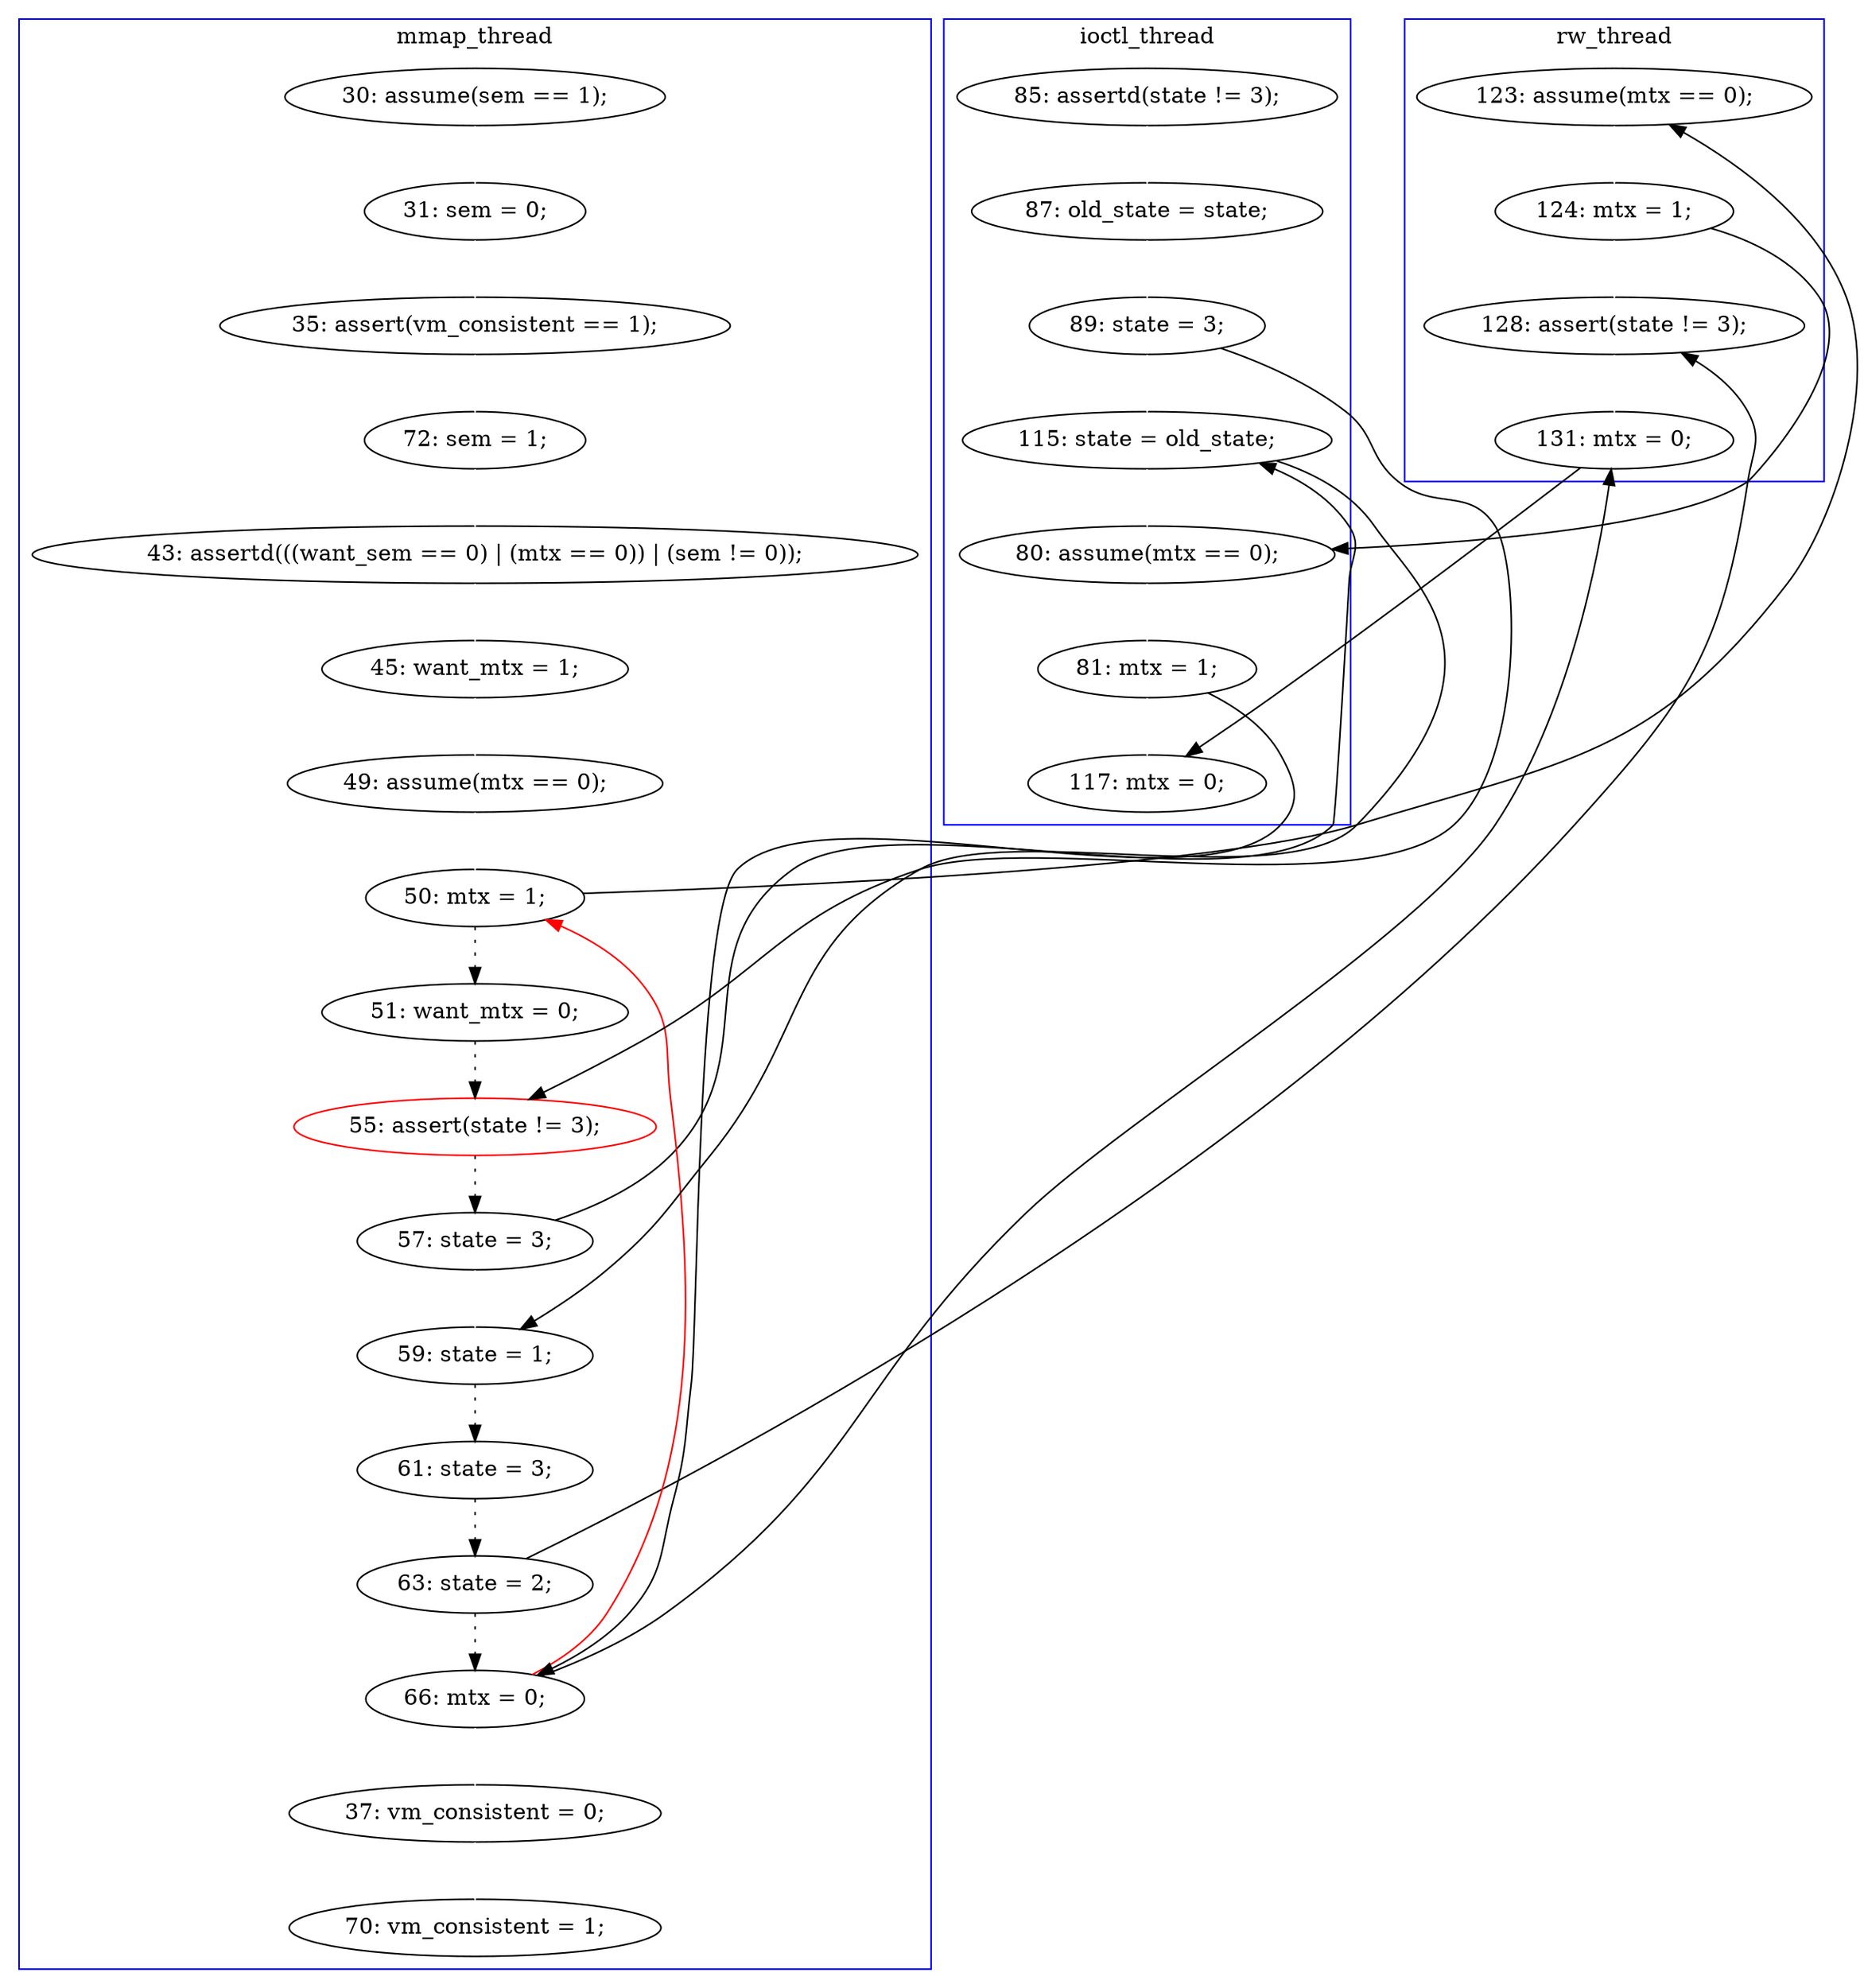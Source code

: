 digraph Counterexample {
	11 -> 12 [color = white, style = solid]
	43 -> 48 [color = black, style = solid, constraint = false]
	25 -> 35 [color = white, style = solid]
	19 -> 20 [color = white, style = solid]
	22 -> 23 [color = black, style = dotted]
	18 -> 19 [color = white, style = solid]
	24 -> 25 [color = black, style = dotted]
	37 -> 40 [color = black, style = solid, constraint = false]
	15 -> 18 [color = white, style = solid]
	38 -> 43 [color = black, style = solid, constraint = false]
	40 -> 43 [color = white, style = solid]
	29 -> 31 [color = black, style = solid, constraint = false]
	38 -> 22 [color = red, style = solid, constraint = false]
	22 -> 28 [color = black, style = solid, constraint = false]
	23 -> 24 [color = black, style = dotted]
	35 -> 36 [color = black, style = dotted]
	31 -> 32 [color = white, style = solid]
	17 -> 30 [color = white, style = solid]
	12 -> 15 [color = white, style = solid]
	38 -> 39 [color = white, style = solid]
	30 -> 31 [color = white, style = solid]
	20 -> 21 [color = white, style = solid]
	32 -> 48 [color = white, style = solid]
	36 -> 37 [color = black, style = dotted]
	16 -> 17 [color = white, style = solid]
	14 -> 16 [color = white, style = solid]
	28 -> 29 [color = white, style = solid]
	21 -> 22 [color = white, style = solid]
	29 -> 40 [color = white, style = solid]
	39 -> 41 [color = white, style = solid]
	25 -> 30 [color = black, style = solid, constraint = false]
	32 -> 38 [color = black, style = solid, constraint = false]
	17 -> 24 [color = black, style = solid, constraint = false]
	30 -> 35 [color = black, style = solid, constraint = false]
	37 -> 38 [color = black, style = dotted]
	subgraph cluster2 {
		label = ioctl_thread
		color = blue
		16  [label = "87: old_state = state;"]
		14  [label = "85: assertd(state != 3);"]
		17  [label = "89: state = 3;"]
		32  [label = "81: mtx = 1;"]
		30  [label = "115: state = old_state;"]
		31  [label = "80: assume(mtx == 0);"]
		48  [label = "117: mtx = 0;"]
	}
	subgraph cluster1 {
		label = mmap_thread
		color = blue
		38  [label = "66: mtx = 0;"]
		11  [label = "30: assume(sem == 1);"]
		20  [label = "45: want_mtx = 1;"]
		24  [label = "55: assert(state != 3);", color = red]
		39  [label = "37: vm_consistent = 0;"]
		21  [label = "49: assume(mtx == 0);"]
		36  [label = "61: state = 3;"]
		23  [label = "51: want_mtx = 0;"]
		15  [label = "35: assert(vm_consistent == 1);"]
		41  [label = "70: vm_consistent = 1;"]
		22  [label = "50: mtx = 1;"]
		25  [label = "57: state = 3;"]
		37  [label = "63: state = 2;"]
		35  [label = "59: state = 1;"]
		12  [label = "31: sem = 0;"]
		18  [label = "72: sem = 1;"]
		19  [label = "43: assertd(((want_sem == 0) | (mtx == 0)) | (sem != 0));"]
	}
	subgraph cluster3 {
		label = rw_thread
		color = blue
		29  [label = "124: mtx = 1;"]
		28  [label = "123: assume(mtx == 0);"]
		40  [label = "128: assert(state != 3);"]
		43  [label = "131: mtx = 0;"]
	}
}